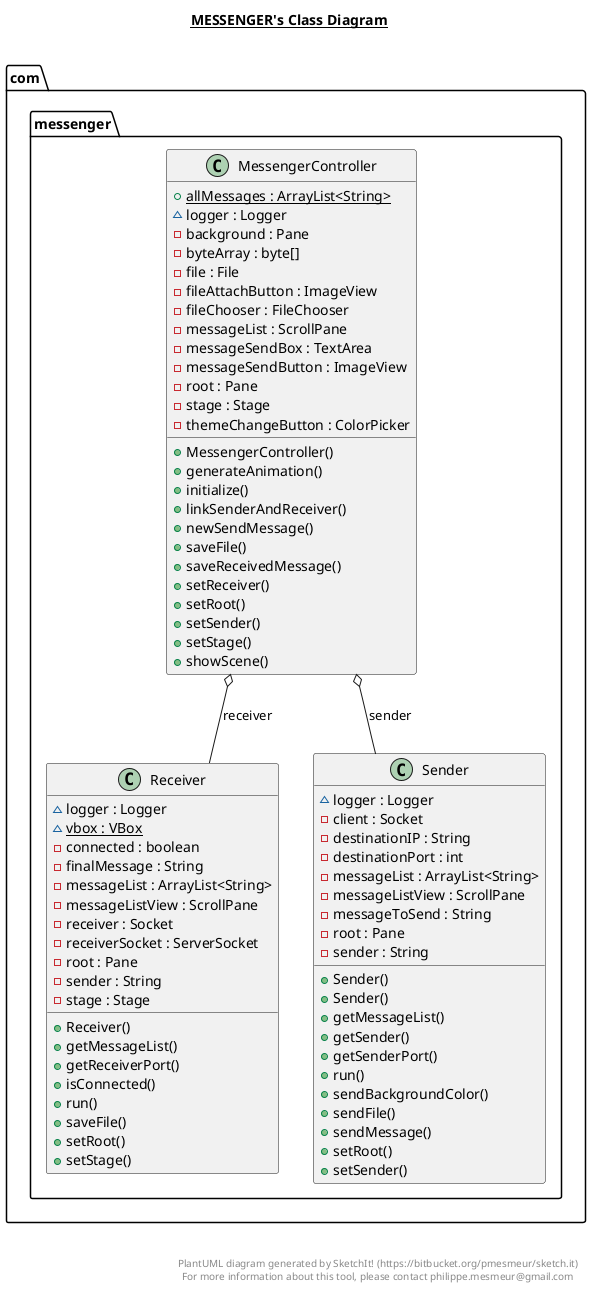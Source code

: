 @startuml

title __MESSENGER's Class Diagram__\n

  namespace com.messenger {
    class com.messenger.MessengerController {
        {static} + allMessages : ArrayList<String>
        ~ logger : Logger
        - background : Pane
        - byteArray : byte[]
        - file : File
        - fileAttachButton : ImageView
        - fileChooser : FileChooser
        - messageList : ScrollPane
        - messageSendBox : TextArea
        - messageSendButton : ImageView
        - root : Pane
        - stage : Stage
        - themeChangeButton : ColorPicker
        + MessengerController()
        + generateAnimation()
        + initialize()
        + linkSenderAndReceiver()
        + newSendMessage()
        + saveFile()
        + saveReceivedMessage()
        + setReceiver()
        + setRoot()
        + setSender()
        + setStage()
        + showScene()
    }
  }
  

  namespace com.messenger {
    class com.messenger.Receiver {
        ~ logger : Logger
        {static} ~ vbox : VBox
        - connected : boolean
        - finalMessage : String
        - messageList : ArrayList<String>
        - messageListView : ScrollPane
        - receiver : Socket
        - receiverSocket : ServerSocket
        - root : Pane
        - sender : String
        - stage : Stage
        + Receiver()
        + getMessageList()
        + getReceiverPort()
        + isConnected()
        + run()
        + saveFile()
        + setRoot()
        + setStage()
    }
  }
  

  namespace com.messenger {
    class com.messenger.Sender {
        ~ logger : Logger
        - client : Socket
        - destinationIP : String
        - destinationPort : int
        - messageList : ArrayList<String>
        - messageListView : ScrollPane
        - messageToSend : String
        - root : Pane
        - sender : String
        + Sender()
        + Sender()
        + getMessageList()
        + getSender()
        + getSenderPort()
        + run()
        + sendBackgroundColor()
        + sendFile()
        + sendMessage()
        + setRoot()
        + setSender()
    }
  }
  

  com.messenger.MessengerController o-- com.messenger.Receiver : receiver
  com.messenger.MessengerController o-- com.messenger.Sender : sender


right footer


PlantUML diagram generated by SketchIt! (https://bitbucket.org/pmesmeur/sketch.it)
For more information about this tool, please contact philippe.mesmeur@gmail.com
endfooter

@enduml
